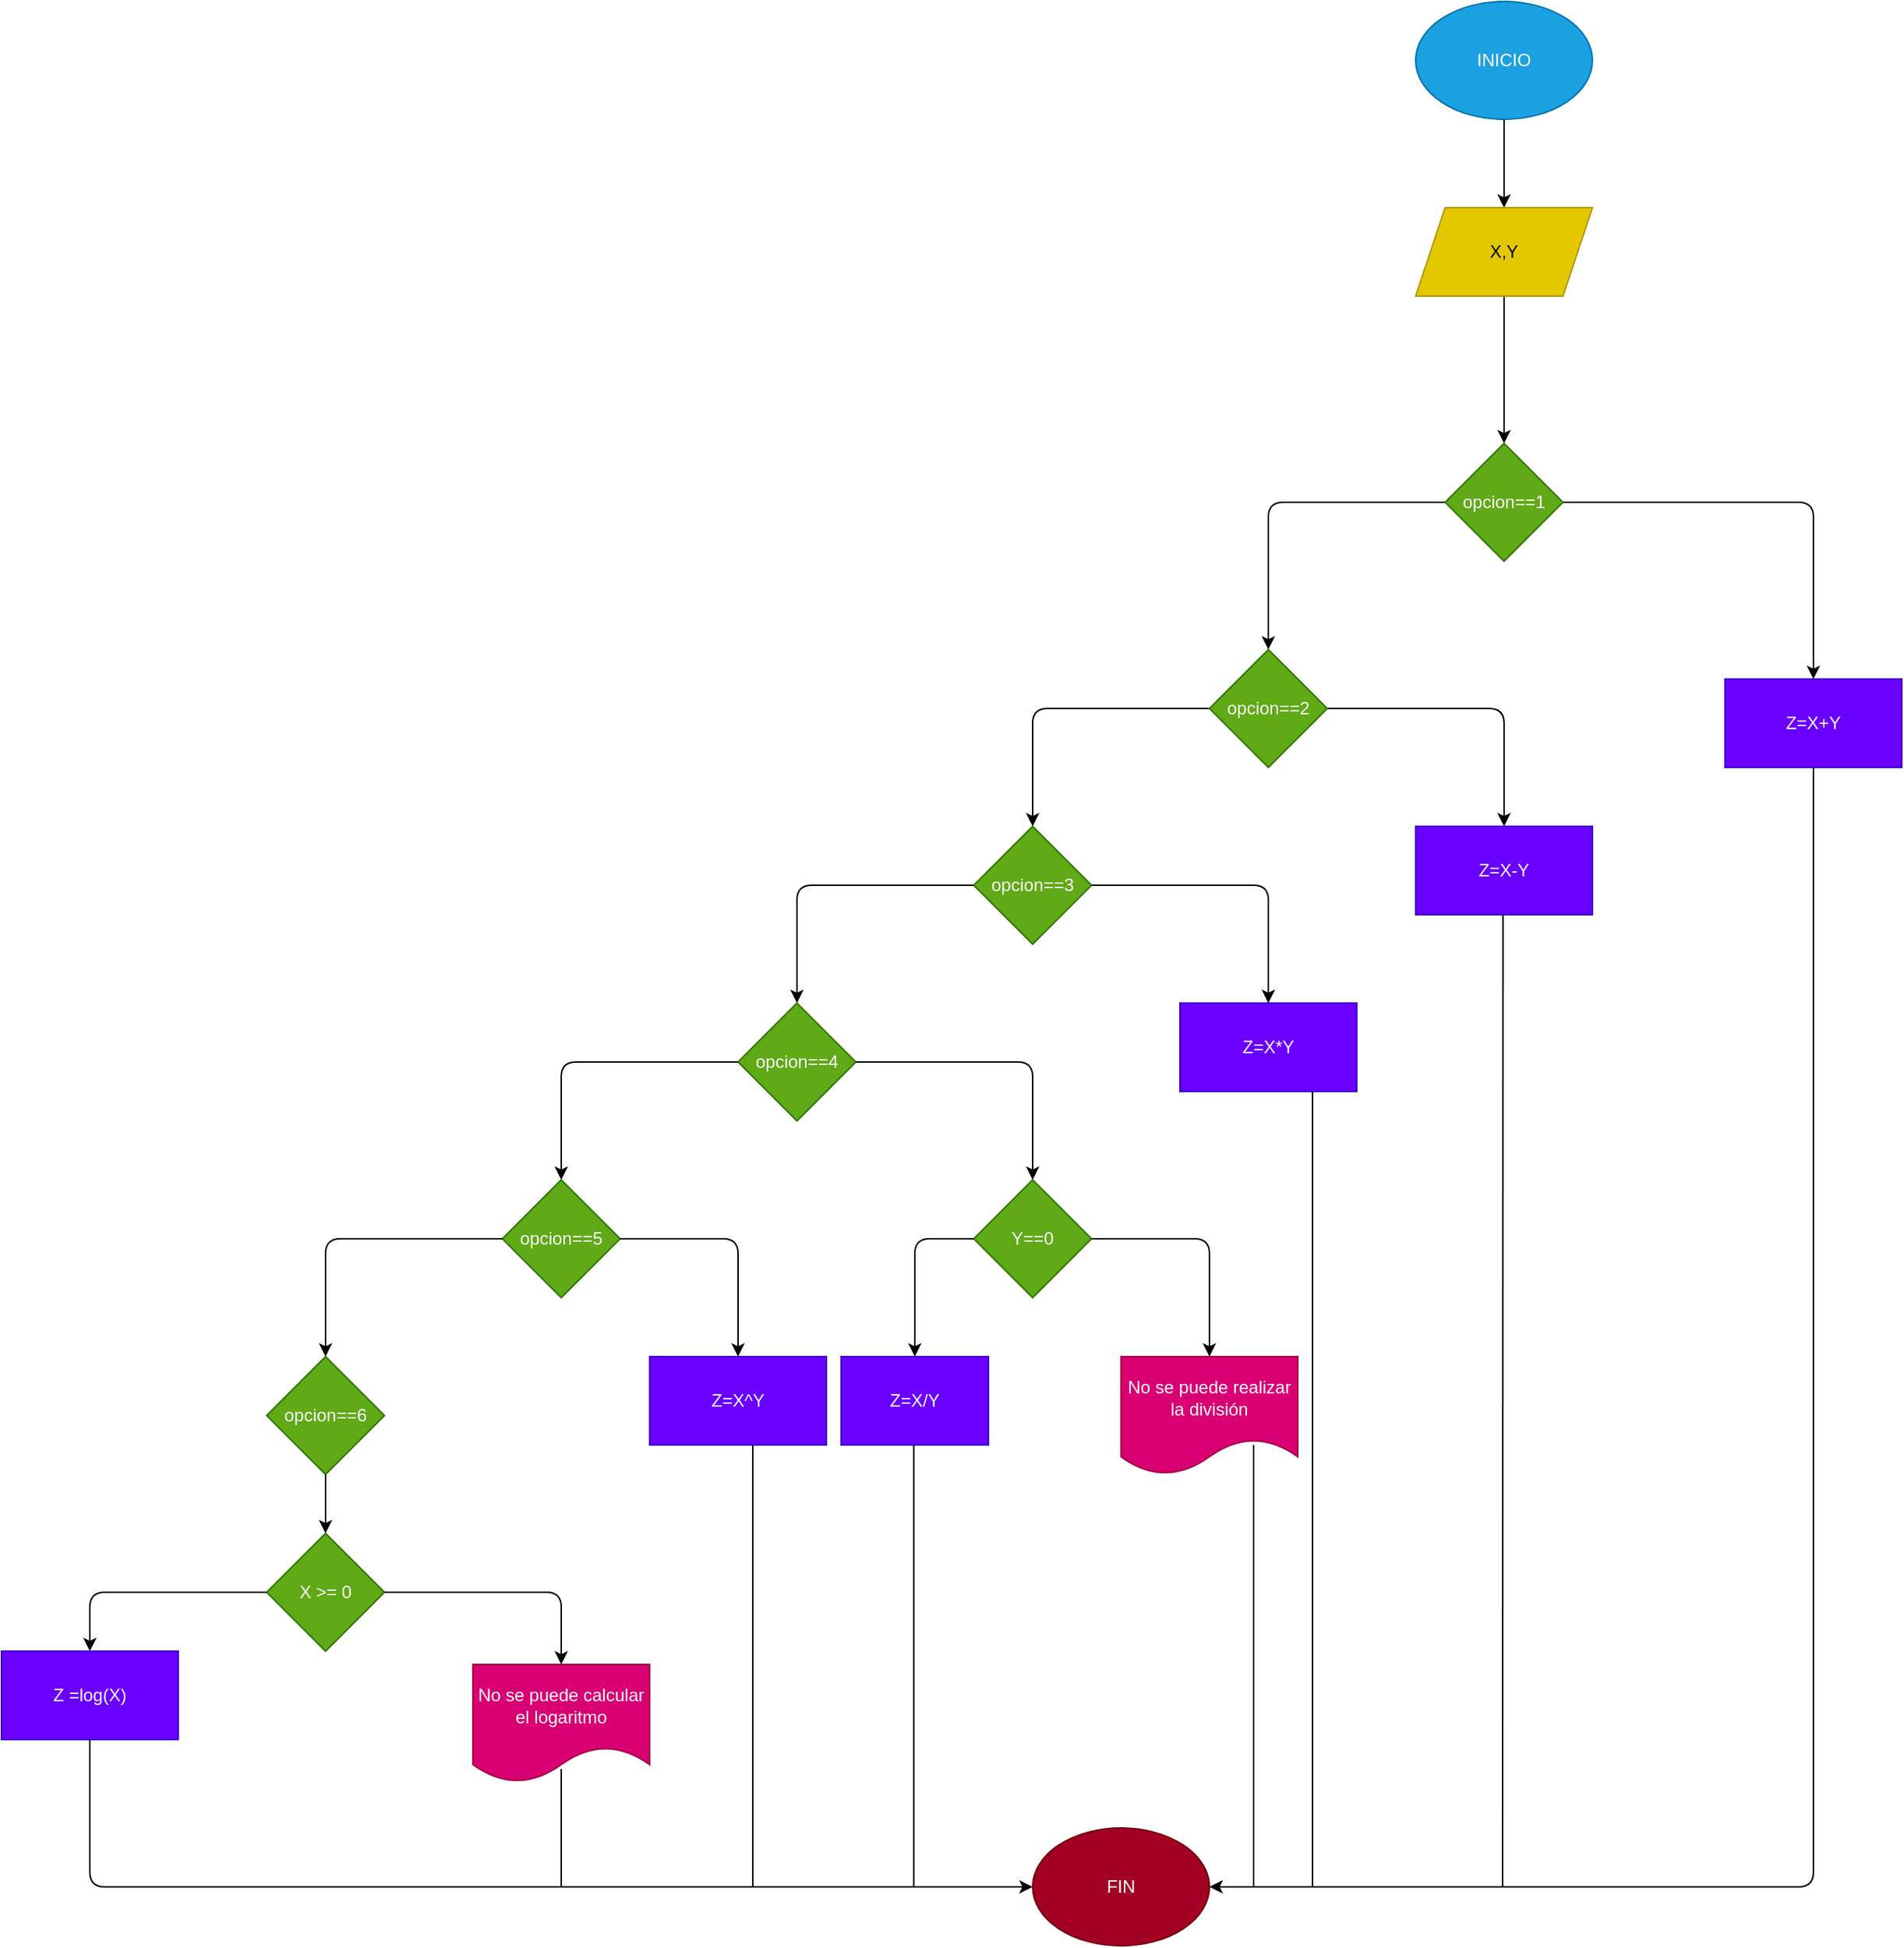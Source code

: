 <mxfile>
    <diagram id="SigTr8msgiDHEl-VCWdK" name="Página-1">
        <mxGraphModel dx="1720" dy="584" grid="1" gridSize="10" guides="1" tooltips="1" connect="1" arrows="1" fold="1" page="1" pageScale="1" pageWidth="827" pageHeight="1169" math="0" shadow="0">
            <root>
                <mxCell id="0"/>
                <mxCell id="1" parent="0"/>
                <mxCell id="5" value="" style="edgeStyle=none;html=1;" parent="1" source="2" target="4" edge="1">
                    <mxGeometry relative="1" as="geometry"/>
                </mxCell>
                <mxCell id="2" value="INICIO" style="ellipse;whiteSpace=wrap;html=1;fillColor=#1ba1e2;fontColor=#ffffff;strokeColor=#006EAF;" parent="1" vertex="1">
                    <mxGeometry x="260" y="40" width="120" height="80" as="geometry"/>
                </mxCell>
                <mxCell id="7" value="" style="edgeStyle=none;html=1;" parent="1" source="4" target="6" edge="1">
                    <mxGeometry relative="1" as="geometry"/>
                </mxCell>
                <mxCell id="4" value="X,Y" style="shape=parallelogram;perimeter=parallelogramPerimeter;whiteSpace=wrap;html=1;fixedSize=1;fillColor=#e3c800;fontColor=#000000;strokeColor=#B09500;" parent="1" vertex="1">
                    <mxGeometry x="260" y="180" width="120" height="60" as="geometry"/>
                </mxCell>
                <mxCell id="9" value="" style="edgeStyle=none;html=1;" parent="1" source="6" target="8" edge="1">
                    <mxGeometry relative="1" as="geometry">
                        <Array as="points">
                            <mxPoint x="530" y="380"/>
                        </Array>
                    </mxGeometry>
                </mxCell>
                <mxCell id="11" value="" style="edgeStyle=none;html=1;" parent="1" source="6" target="10" edge="1">
                    <mxGeometry relative="1" as="geometry">
                        <Array as="points">
                            <mxPoint x="160" y="380"/>
                        </Array>
                    </mxGeometry>
                </mxCell>
                <mxCell id="6" value="opcion==1" style="rhombus;whiteSpace=wrap;html=1;fillColor=#60a917;fontColor=#ffffff;strokeColor=#2D7600;" parent="1" vertex="1">
                    <mxGeometry x="280" y="340" width="80" height="80" as="geometry"/>
                </mxCell>
                <mxCell id="8" value="Z=X+Y" style="whiteSpace=wrap;html=1;fillColor=#6a00ff;fontColor=#ffffff;strokeColor=#3700CC;" parent="1" vertex="1">
                    <mxGeometry x="470" y="500" width="120" height="60" as="geometry"/>
                </mxCell>
                <mxCell id="13" value="" style="edgeStyle=none;html=1;" parent="1" source="10" target="12" edge="1">
                    <mxGeometry relative="1" as="geometry">
                        <Array as="points">
                            <mxPoint x="320" y="520"/>
                        </Array>
                    </mxGeometry>
                </mxCell>
                <mxCell id="15" value="" style="edgeStyle=none;html=1;" parent="1" source="10" target="14" edge="1">
                    <mxGeometry relative="1" as="geometry">
                        <Array as="points">
                            <mxPoint y="520"/>
                        </Array>
                    </mxGeometry>
                </mxCell>
                <mxCell id="10" value="opcion==2" style="rhombus;whiteSpace=wrap;html=1;fillColor=#60a917;fontColor=#ffffff;strokeColor=#2D7600;" parent="1" vertex="1">
                    <mxGeometry x="120" y="480" width="80" height="80" as="geometry"/>
                </mxCell>
                <mxCell id="12" value="Z=X-Y" style="whiteSpace=wrap;html=1;fillColor=#6a00ff;fontColor=#ffffff;strokeColor=#3700CC;" parent="1" vertex="1">
                    <mxGeometry x="260" y="600" width="120" height="60" as="geometry"/>
                </mxCell>
                <mxCell id="14" value="&lt;span&gt;opcion==3&lt;/span&gt;" style="rhombus;whiteSpace=wrap;html=1;fillColor=#60a917;fontColor=#ffffff;strokeColor=#2D7600;" parent="1" vertex="1">
                    <mxGeometry x="-40" y="600" width="80" height="80" as="geometry"/>
                </mxCell>
                <mxCell id="16" value="" style="endArrow=classic;html=1;exitX=0;exitY=0.5;exitDx=0;exitDy=0;" parent="1" source="14" target="17" edge="1">
                    <mxGeometry width="50" height="50" relative="1" as="geometry">
                        <mxPoint x="-130" y="660" as="sourcePoint"/>
                        <mxPoint x="-160" y="720" as="targetPoint"/>
                        <Array as="points">
                            <mxPoint x="-160" y="640"/>
                        </Array>
                    </mxGeometry>
                </mxCell>
                <mxCell id="17" value="opcion==4" style="rhombus;whiteSpace=wrap;html=1;fillColor=#60a917;fontColor=#ffffff;strokeColor=#2D7600;" parent="1" vertex="1">
                    <mxGeometry x="-200" y="720" width="80" height="80" as="geometry"/>
                </mxCell>
                <mxCell id="18" value="" style="endArrow=classic;html=1;exitX=0;exitY=0.5;exitDx=0;exitDy=0;" parent="1" source="17" target="19" edge="1">
                    <mxGeometry width="50" height="50" relative="1" as="geometry">
                        <mxPoint x="-320" y="770" as="sourcePoint"/>
                        <mxPoint x="-320" y="840" as="targetPoint"/>
                        <Array as="points">
                            <mxPoint x="-320" y="760"/>
                        </Array>
                    </mxGeometry>
                </mxCell>
                <mxCell id="19" value="opcion==5" style="rhombus;whiteSpace=wrap;html=1;fillColor=#60a917;fontColor=#ffffff;strokeColor=#2D7600;" parent="1" vertex="1">
                    <mxGeometry x="-360" y="840" width="80" height="80" as="geometry"/>
                </mxCell>
                <mxCell id="20" value="" style="endArrow=classic;html=1;exitX=0;exitY=0.5;exitDx=0;exitDy=0;" parent="1" source="19" edge="1" target="24">
                    <mxGeometry width="50" height="50" relative="1" as="geometry">
                        <mxPoint x="-320" y="880" as="sourcePoint"/>
                        <mxPoint x="-480" y="960" as="targetPoint"/>
                        <Array as="points">
                            <mxPoint x="-480" y="880"/>
                        </Array>
                    </mxGeometry>
                </mxCell>
                <mxCell id="21" value="Z=X*Y" style="whiteSpace=wrap;html=1;fillColor=#6a00ff;fontColor=#ffffff;strokeColor=#3700CC;" vertex="1" parent="1">
                    <mxGeometry x="100" y="720" width="120" height="60" as="geometry"/>
                </mxCell>
                <mxCell id="22" value="" style="endArrow=classic;html=1;exitX=1;exitY=0.5;exitDx=0;exitDy=0;entryX=0.5;entryY=0;entryDx=0;entryDy=0;" edge="1" parent="1" source="14" target="21">
                    <mxGeometry width="50" height="50" relative="1" as="geometry">
                        <mxPoint x="30" y="660" as="sourcePoint"/>
                        <mxPoint x="140" y="720" as="targetPoint"/>
                        <Array as="points">
                            <mxPoint x="160" y="640"/>
                        </Array>
                    </mxGeometry>
                </mxCell>
                <mxCell id="24" value="opcion==6" style="rhombus;whiteSpace=wrap;html=1;fillColor=#60a917;fontColor=#ffffff;strokeColor=#2D7600;" vertex="1" parent="1">
                    <mxGeometry x="-520" y="960" width="80" height="80" as="geometry"/>
                </mxCell>
                <mxCell id="25" value="" style="endArrow=classic;html=1;exitX=1;exitY=0.5;exitDx=0;exitDy=0;" edge="1" parent="1" source="17" target="26">
                    <mxGeometry width="50" height="50" relative="1" as="geometry">
                        <mxPoint x="-20" y="820" as="sourcePoint"/>
                        <mxPoint x="-20" y="840" as="targetPoint"/>
                        <Array as="points">
                            <mxPoint y="760"/>
                        </Array>
                    </mxGeometry>
                </mxCell>
                <mxCell id="26" value="Y==0" style="rhombus;whiteSpace=wrap;html=1;fillColor=#60a917;fontColor=#ffffff;strokeColor=#2D7600;" vertex="1" parent="1">
                    <mxGeometry x="-40" y="840" width="80" height="80" as="geometry"/>
                </mxCell>
                <mxCell id="27" value="" style="endArrow=classic;html=1;exitX=1;exitY=0.5;exitDx=0;exitDy=0;entryX=0.5;entryY=0;entryDx=0;entryDy=0;" edge="1" parent="1" source="26" target="33">
                    <mxGeometry width="50" height="50" relative="1" as="geometry">
                        <mxPoint x="60" y="900" as="sourcePoint"/>
                        <mxPoint x="120" y="960" as="targetPoint"/>
                        <Array as="points">
                            <mxPoint x="120" y="880"/>
                        </Array>
                    </mxGeometry>
                </mxCell>
                <mxCell id="28" value="" style="endArrow=classic;html=1;exitX=0;exitY=0.5;exitDx=0;exitDy=0;entryX=0.5;entryY=0;entryDx=0;entryDy=0;" edge="1" parent="1" source="26" target="32">
                    <mxGeometry width="50" height="50" relative="1" as="geometry">
                        <mxPoint x="-110" y="880" as="sourcePoint"/>
                        <mxPoint x="-120" y="960" as="targetPoint"/>
                        <Array as="points">
                            <mxPoint x="-80" y="880"/>
                        </Array>
                    </mxGeometry>
                </mxCell>
                <mxCell id="32" value="Z=X/Y" style="rounded=0;whiteSpace=wrap;html=1;fillColor=#6a00ff;fontColor=#ffffff;strokeColor=#3700CC;" vertex="1" parent="1">
                    <mxGeometry x="-130" y="960" width="100" height="60" as="geometry"/>
                </mxCell>
                <mxCell id="33" value="No se puede realizar la división" style="shape=document;whiteSpace=wrap;html=1;boundedLbl=1;fillColor=#d80073;fontColor=#ffffff;strokeColor=#A50040;" vertex="1" parent="1">
                    <mxGeometry x="60" y="960" width="120" height="80" as="geometry"/>
                </mxCell>
                <mxCell id="34" value="" style="endArrow=classic;html=1;exitX=1;exitY=0.5;exitDx=0;exitDy=0;" edge="1" parent="1" source="19" target="35">
                    <mxGeometry width="50" height="50" relative="1" as="geometry">
                        <mxPoint x="-270" y="930" as="sourcePoint"/>
                        <mxPoint x="-200" y="960" as="targetPoint"/>
                        <Array as="points">
                            <mxPoint x="-200" y="880"/>
                        </Array>
                    </mxGeometry>
                </mxCell>
                <mxCell id="35" value="Z=X^Y" style="rounded=0;whiteSpace=wrap;html=1;fillColor=#6a00ff;fontColor=#ffffff;strokeColor=#3700CC;" vertex="1" parent="1">
                    <mxGeometry x="-260" y="960" width="120" height="60" as="geometry"/>
                </mxCell>
                <mxCell id="36" value="" style="endArrow=classic;html=1;exitX=0.5;exitY=1;exitDx=0;exitDy=0;" edge="1" parent="1" source="24" target="37">
                    <mxGeometry width="50" height="50" relative="1" as="geometry">
                        <mxPoint x="-480" y="1070" as="sourcePoint"/>
                        <mxPoint x="-480" y="1080" as="targetPoint"/>
                    </mxGeometry>
                </mxCell>
                <mxCell id="37" value="X &amp;gt;= 0" style="rhombus;whiteSpace=wrap;html=1;fillColor=#60a917;fontColor=#ffffff;strokeColor=#2D7600;" vertex="1" parent="1">
                    <mxGeometry x="-520" y="1080" width="80" height="80" as="geometry"/>
                </mxCell>
                <mxCell id="38" value="" style="endArrow=classic;html=1;exitX=1;exitY=0.5;exitDx=0;exitDy=0;" edge="1" parent="1" source="37" target="42">
                    <mxGeometry width="50" height="50" relative="1" as="geometry">
                        <mxPoint x="-400" y="1200" as="sourcePoint"/>
                        <mxPoint x="-320" y="1160" as="targetPoint"/>
                        <Array as="points">
                            <mxPoint x="-320" y="1120"/>
                        </Array>
                    </mxGeometry>
                </mxCell>
                <mxCell id="39" value="" style="endArrow=classic;html=1;exitX=0;exitY=0.5;exitDx=0;exitDy=0;" edge="1" parent="1" source="37" target="40">
                    <mxGeometry width="50" height="50" relative="1" as="geometry">
                        <mxPoint x="-400" y="1200" as="sourcePoint"/>
                        <mxPoint x="-640" y="1160" as="targetPoint"/>
                        <Array as="points">
                            <mxPoint x="-640" y="1120"/>
                        </Array>
                    </mxGeometry>
                </mxCell>
                <mxCell id="40" value="Z =log(X)" style="rounded=0;whiteSpace=wrap;html=1;fillColor=#6a00ff;fontColor=#ffffff;strokeColor=#3700CC;" vertex="1" parent="1">
                    <mxGeometry x="-700" y="1160" width="120" height="60" as="geometry"/>
                </mxCell>
                <mxCell id="42" value="No se puede calcular el logaritmo" style="shape=document;whiteSpace=wrap;html=1;boundedLbl=1;fillColor=#d80073;fontColor=#ffffff;strokeColor=#A50040;" vertex="1" parent="1">
                    <mxGeometry x="-380" y="1169" width="120" height="80" as="geometry"/>
                </mxCell>
                <mxCell id="43" value="" style="endArrow=classic;html=1;exitX=0.5;exitY=1;exitDx=0;exitDy=0;" edge="1" parent="1" source="40">
                    <mxGeometry width="50" height="50" relative="1" as="geometry">
                        <mxPoint x="-670" y="1299" as="sourcePoint"/>
                        <mxPoint y="1320" as="targetPoint"/>
                        <Array as="points">
                            <mxPoint x="-640" y="1320"/>
                        </Array>
                    </mxGeometry>
                </mxCell>
                <mxCell id="44" value="FIN" style="ellipse;whiteSpace=wrap;html=1;fillColor=#a20025;fontColor=#ffffff;strokeColor=#6F0000;" vertex="1" parent="1">
                    <mxGeometry y="1280" width="120" height="80" as="geometry"/>
                </mxCell>
                <mxCell id="45" value="" style="endArrow=classic;html=1;entryX=1;entryY=0.5;entryDx=0;entryDy=0;exitX=0.5;exitY=1;exitDx=0;exitDy=0;" edge="1" parent="1" source="8" target="44">
                    <mxGeometry width="50" height="50" relative="1" as="geometry">
                        <mxPoint x="570" y="830" as="sourcePoint"/>
                        <mxPoint x="240" y="1110" as="targetPoint"/>
                        <Array as="points">
                            <mxPoint x="530" y="1320"/>
                        </Array>
                    </mxGeometry>
                </mxCell>
                <mxCell id="46" value="" style="endArrow=none;html=1;" edge="1" parent="1">
                    <mxGeometry width="50" height="50" relative="1" as="geometry">
                        <mxPoint x="-320" y="1320" as="sourcePoint"/>
                        <mxPoint x="-320" y="1240" as="targetPoint"/>
                    </mxGeometry>
                </mxCell>
                <mxCell id="47" value="" style="endArrow=none;html=1;" edge="1" parent="1">
                    <mxGeometry width="50" height="50" relative="1" as="geometry">
                        <mxPoint x="-80.71" y="1320" as="sourcePoint"/>
                        <mxPoint x="-80.71" y="1020" as="targetPoint"/>
                    </mxGeometry>
                </mxCell>
                <mxCell id="48" value="" style="endArrow=none;html=1;" edge="1" parent="1">
                    <mxGeometry width="50" height="50" relative="1" as="geometry">
                        <mxPoint x="-190" y="1320" as="sourcePoint"/>
                        <mxPoint x="-190" y="1020" as="targetPoint"/>
                    </mxGeometry>
                </mxCell>
                <mxCell id="49" value="" style="endArrow=none;html=1;" edge="1" parent="1">
                    <mxGeometry width="50" height="50" relative="1" as="geometry">
                        <mxPoint x="150.0" y="1320" as="sourcePoint"/>
                        <mxPoint x="150.0" y="1020" as="targetPoint"/>
                    </mxGeometry>
                </mxCell>
                <mxCell id="50" value="" style="endArrow=none;html=1;entryX=0.75;entryY=1;entryDx=0;entryDy=0;" edge="1" parent="1" target="21">
                    <mxGeometry width="50" height="50" relative="1" as="geometry">
                        <mxPoint x="190" y="1320" as="sourcePoint"/>
                        <mxPoint x="280" y="960" as="targetPoint"/>
                    </mxGeometry>
                </mxCell>
                <mxCell id="51" value="" style="endArrow=none;html=1;entryX=0.75;entryY=1;entryDx=0;entryDy=0;" edge="1" parent="1">
                    <mxGeometry width="50" height="50" relative="1" as="geometry">
                        <mxPoint x="319" y="1320" as="sourcePoint"/>
                        <mxPoint x="319.29" y="660" as="targetPoint"/>
                    </mxGeometry>
                </mxCell>
            </root>
        </mxGraphModel>
    </diagram>
</mxfile>